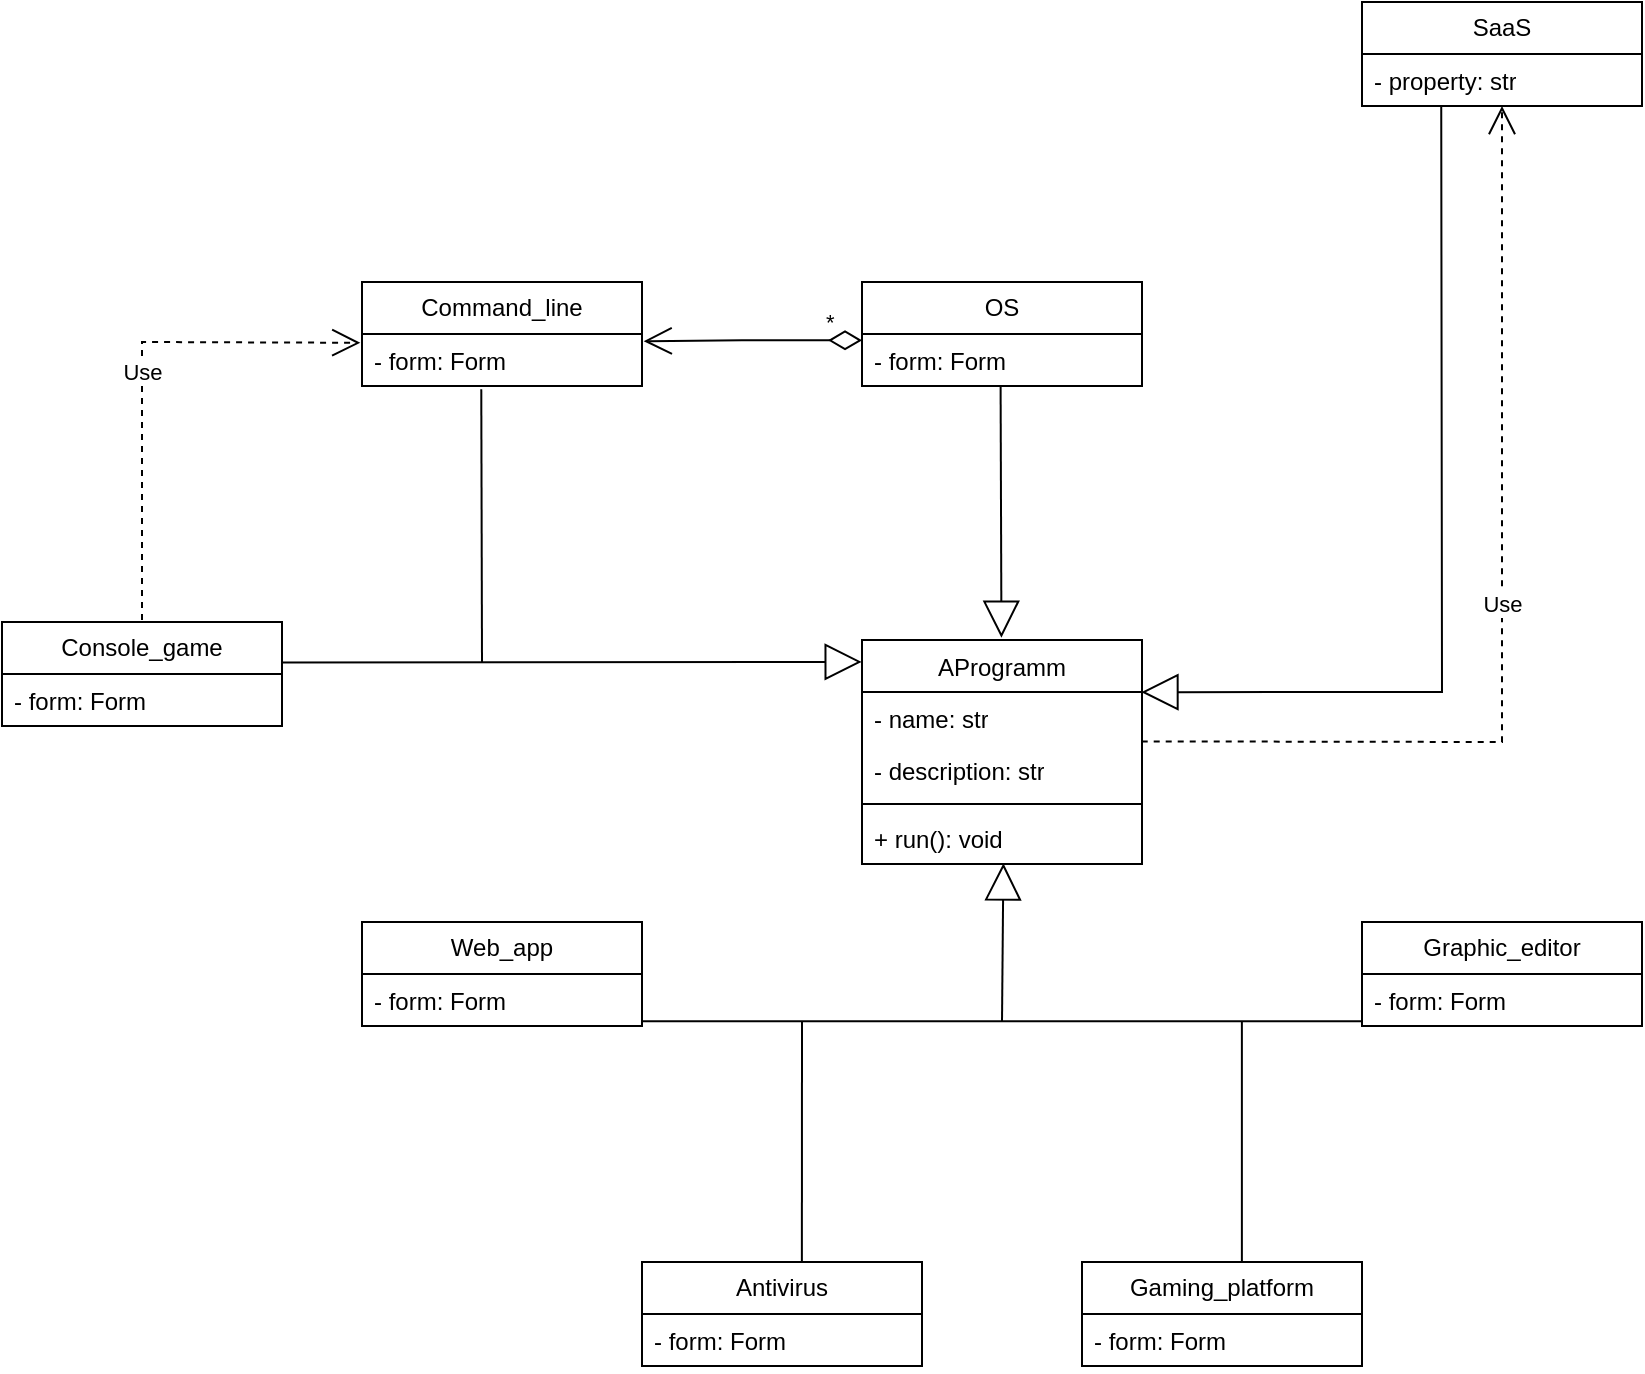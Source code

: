<mxfile version="26.0.9">
  <diagram name="Страница — 1" id="LFMK5lF8i2AvCl-elNXO">
    <mxGraphModel dx="1728" dy="1003" grid="1" gridSize="10" guides="1" tooltips="1" connect="1" arrows="1" fold="1" page="1" pageScale="1" pageWidth="827" pageHeight="1169" math="0" shadow="0">
      <root>
        <mxCell id="0" />
        <mxCell id="1" parent="0" />
        <mxCell id="0upJ6LvEVWyLVLnyJaRO-1" value="OS" style="swimlane;fontStyle=0;childLayout=stackLayout;horizontal=1;startSize=26;fillColor=none;horizontalStack=0;resizeParent=1;resizeParentMax=0;resizeLast=0;collapsible=1;marginBottom=0;whiteSpace=wrap;html=1;" parent="1" vertex="1">
          <mxGeometry x="470" y="330" width="140" height="52" as="geometry" />
        </mxCell>
        <mxCell id="0upJ6LvEVWyLVLnyJaRO-2" value="- form: Form" style="text;strokeColor=none;fillColor=none;align=left;verticalAlign=top;spacingLeft=4;spacingRight=4;overflow=hidden;rotatable=0;points=[[0,0.5],[1,0.5]];portConstraint=eastwest;whiteSpace=wrap;html=1;" parent="0upJ6LvEVWyLVLnyJaRO-1" vertex="1">
          <mxGeometry y="26" width="140" height="26" as="geometry" />
        </mxCell>
        <mxCell id="0upJ6LvEVWyLVLnyJaRO-5" value="SaaS" style="swimlane;fontStyle=0;childLayout=stackLayout;horizontal=1;startSize=26;fillColor=none;horizontalStack=0;resizeParent=1;resizeParentMax=0;resizeLast=0;collapsible=1;marginBottom=0;whiteSpace=wrap;html=1;" parent="1" vertex="1">
          <mxGeometry x="720" y="190" width="140" height="52" as="geometry" />
        </mxCell>
        <mxCell id="0upJ6LvEVWyLVLnyJaRO-6" value="- property: str" style="text;strokeColor=none;fillColor=none;align=left;verticalAlign=top;spacingLeft=4;spacingRight=4;overflow=hidden;rotatable=0;points=[[0,0.5],[1,0.5]];portConstraint=eastwest;whiteSpace=wrap;html=1;" parent="0upJ6LvEVWyLVLnyJaRO-5" vertex="1">
          <mxGeometry y="26" width="140" height="26" as="geometry" />
        </mxCell>
        <mxCell id="0upJ6LvEVWyLVLnyJaRO-17" value="Antivirus" style="swimlane;fontStyle=0;childLayout=stackLayout;horizontal=1;startSize=26;fillColor=none;horizontalStack=0;resizeParent=1;resizeParentMax=0;resizeLast=0;collapsible=1;marginBottom=0;whiteSpace=wrap;html=1;" parent="1" vertex="1">
          <mxGeometry x="360" y="820" width="140" height="52" as="geometry" />
        </mxCell>
        <mxCell id="0upJ6LvEVWyLVLnyJaRO-18" value="- form: Form" style="text;strokeColor=none;fillColor=none;align=left;verticalAlign=top;spacingLeft=4;spacingRight=4;overflow=hidden;rotatable=0;points=[[0,0.5],[1,0.5]];portConstraint=eastwest;whiteSpace=wrap;html=1;" parent="0upJ6LvEVWyLVLnyJaRO-17" vertex="1">
          <mxGeometry y="26" width="140" height="26" as="geometry" />
        </mxCell>
        <mxCell id="0upJ6LvEVWyLVLnyJaRO-21" value="Command_line" style="swimlane;fontStyle=0;childLayout=stackLayout;horizontal=1;startSize=26;fillColor=none;horizontalStack=0;resizeParent=1;resizeParentMax=0;resizeLast=0;collapsible=1;marginBottom=0;whiteSpace=wrap;html=1;" parent="1" vertex="1">
          <mxGeometry x="220" y="330" width="140" height="52" as="geometry" />
        </mxCell>
        <mxCell id="0upJ6LvEVWyLVLnyJaRO-22" value="- form: Form" style="text;strokeColor=none;fillColor=none;align=left;verticalAlign=top;spacingLeft=4;spacingRight=4;overflow=hidden;rotatable=0;points=[[0,0.5],[1,0.5]];portConstraint=eastwest;whiteSpace=wrap;html=1;" parent="0upJ6LvEVWyLVLnyJaRO-21" vertex="1">
          <mxGeometry y="26" width="140" height="26" as="geometry" />
        </mxCell>
        <mxCell id="0upJ6LvEVWyLVLnyJaRO-25" value="Graphic_editor" style="swimlane;fontStyle=0;childLayout=stackLayout;horizontal=1;startSize=26;fillColor=none;horizontalStack=0;resizeParent=1;resizeParentMax=0;resizeLast=0;collapsible=1;marginBottom=0;whiteSpace=wrap;html=1;" parent="1" vertex="1">
          <mxGeometry x="720" y="650" width="140" height="52" as="geometry" />
        </mxCell>
        <mxCell id="0upJ6LvEVWyLVLnyJaRO-26" value="- form: Form" style="text;strokeColor=none;fillColor=none;align=left;verticalAlign=top;spacingLeft=4;spacingRight=4;overflow=hidden;rotatable=0;points=[[0,0.5],[1,0.5]];portConstraint=eastwest;whiteSpace=wrap;html=1;" parent="0upJ6LvEVWyLVLnyJaRO-25" vertex="1">
          <mxGeometry y="26" width="140" height="26" as="geometry" />
        </mxCell>
        <mxCell id="0upJ6LvEVWyLVLnyJaRO-29" value="Gaming_platform" style="swimlane;fontStyle=0;childLayout=stackLayout;horizontal=1;startSize=26;fillColor=none;horizontalStack=0;resizeParent=1;resizeParentMax=0;resizeLast=0;collapsible=1;marginBottom=0;whiteSpace=wrap;html=1;" parent="1" vertex="1">
          <mxGeometry x="580" y="820" width="140" height="52" as="geometry" />
        </mxCell>
        <mxCell id="0upJ6LvEVWyLVLnyJaRO-30" value="- form: Form" style="text;strokeColor=none;fillColor=none;align=left;verticalAlign=top;spacingLeft=4;spacingRight=4;overflow=hidden;rotatable=0;points=[[0,0.5],[1,0.5]];portConstraint=eastwest;whiteSpace=wrap;html=1;" parent="0upJ6LvEVWyLVLnyJaRO-29" vertex="1">
          <mxGeometry y="26" width="140" height="26" as="geometry" />
        </mxCell>
        <mxCell id="0upJ6LvEVWyLVLnyJaRO-33" value="Web_app" style="swimlane;fontStyle=0;childLayout=stackLayout;horizontal=1;startSize=26;fillColor=none;horizontalStack=0;resizeParent=1;resizeParentMax=0;resizeLast=0;collapsible=1;marginBottom=0;whiteSpace=wrap;html=1;" parent="1" vertex="1">
          <mxGeometry x="220" y="650" width="140" height="52" as="geometry" />
        </mxCell>
        <mxCell id="0upJ6LvEVWyLVLnyJaRO-34" value="- form: Form" style="text;strokeColor=none;fillColor=none;align=left;verticalAlign=top;spacingLeft=4;spacingRight=4;overflow=hidden;rotatable=0;points=[[0,0.5],[1,0.5]];portConstraint=eastwest;whiteSpace=wrap;html=1;" parent="0upJ6LvEVWyLVLnyJaRO-33" vertex="1">
          <mxGeometry y="26" width="140" height="26" as="geometry" />
        </mxCell>
        <mxCell id="0upJ6LvEVWyLVLnyJaRO-37" value="Console_game" style="swimlane;fontStyle=0;childLayout=stackLayout;horizontal=1;startSize=26;fillColor=none;horizontalStack=0;resizeParent=1;resizeParentMax=0;resizeLast=0;collapsible=1;marginBottom=0;whiteSpace=wrap;html=1;" parent="1" vertex="1">
          <mxGeometry x="40" y="500" width="140" height="52" as="geometry" />
        </mxCell>
        <mxCell id="6XywSQ8PBVXyOiipO_Bx-16" value="- form: Form" style="text;strokeColor=none;fillColor=none;align=left;verticalAlign=top;spacingLeft=4;spacingRight=4;overflow=hidden;rotatable=0;points=[[0,0.5],[1,0.5]];portConstraint=eastwest;whiteSpace=wrap;html=1;" vertex="1" parent="0upJ6LvEVWyLVLnyJaRO-37">
          <mxGeometry y="26" width="140" height="26" as="geometry" />
        </mxCell>
        <mxCell id="0upJ6LvEVWyLVLnyJaRO-53" value="" style="endArrow=none;html=1;rounded=0;entryX=0;entryY=0.91;entryDx=0;entryDy=0;entryPerimeter=0;exitX=1;exitY=0.91;exitDx=0;exitDy=0;exitPerimeter=0;" parent="1" source="0upJ6LvEVWyLVLnyJaRO-34" target="0upJ6LvEVWyLVLnyJaRO-26" edge="1">
          <mxGeometry width="50" height="50" relative="1" as="geometry">
            <mxPoint x="370" y="700" as="sourcePoint" />
            <mxPoint x="690" y="700" as="targetPoint" />
          </mxGeometry>
        </mxCell>
        <mxCell id="0upJ6LvEVWyLVLnyJaRO-54" value="" style="endArrow=none;html=1;rounded=0;exitX=0.571;exitY=0.003;exitDx=0;exitDy=0;exitPerimeter=0;" parent="1" source="0upJ6LvEVWyLVLnyJaRO-17" edge="1">
          <mxGeometry width="50" height="50" relative="1" as="geometry">
            <mxPoint x="440" y="810" as="sourcePoint" />
            <mxPoint x="440" y="700" as="targetPoint" />
          </mxGeometry>
        </mxCell>
        <mxCell id="0upJ6LvEVWyLVLnyJaRO-56" value="" style="endArrow=none;html=1;rounded=0;exitX=0.571;exitY=0;exitDx=0;exitDy=0;exitPerimeter=0;" parent="1" source="0upJ6LvEVWyLVLnyJaRO-29" edge="1">
          <mxGeometry width="50" height="50" relative="1" as="geometry">
            <mxPoint x="661" y="810" as="sourcePoint" />
            <mxPoint x="659.94" y="700" as="targetPoint" />
          </mxGeometry>
        </mxCell>
        <mxCell id="0upJ6LvEVWyLVLnyJaRO-57" value="" style="endArrow=block;endSize=16;endFill=0;html=1;rounded=0;entryX=0.505;entryY=0.987;entryDx=0;entryDy=0;entryPerimeter=0;" parent="1" target="6XywSQ8PBVXyOiipO_Bx-7" edge="1">
          <mxGeometry width="160" relative="1" as="geometry">
            <mxPoint x="540" y="700" as="sourcePoint" />
            <mxPoint x="540.7" y="614.442" as="targetPoint" />
          </mxGeometry>
        </mxCell>
        <mxCell id="0upJ6LvEVWyLVLnyJaRO-59" value="Use" style="endArrow=open;endSize=12;dashed=1;html=1;rounded=0;exitX=0.457;exitY=-0.01;exitDx=0;exitDy=0;exitPerimeter=0;entryX=-0.006;entryY=0.169;entryDx=0;entryDy=0;entryPerimeter=0;" parent="1" target="0upJ6LvEVWyLVLnyJaRO-22" edge="1">
          <mxGeometry width="160" relative="1" as="geometry">
            <mxPoint x="110.0" y="498.96" as="sourcePoint" />
            <mxPoint x="110.02" y="390" as="targetPoint" />
            <Array as="points">
              <mxPoint x="110" y="360" />
            </Array>
          </mxGeometry>
        </mxCell>
        <mxCell id="0upJ6LvEVWyLVLnyJaRO-60" value="*" style="endArrow=open;html=1;endSize=12;startArrow=diamondThin;startSize=14;startFill=0;edgeStyle=orthogonalEdgeStyle;align=left;verticalAlign=bottom;rounded=0;exitX=0;exitY=0.121;exitDx=0;exitDy=0;exitPerimeter=0;entryX=1.006;entryY=0.138;entryDx=0;entryDy=0;entryPerimeter=0;" parent="1" target="0upJ6LvEVWyLVLnyJaRO-22" edge="1" source="0upJ6LvEVWyLVLnyJaRO-2">
          <mxGeometry x="-0.637" relative="1" as="geometry">
            <mxPoint x="470" y="390" as="sourcePoint" />
            <mxPoint x="370" y="360" as="targetPoint" />
            <mxPoint as="offset" />
            <Array as="points">
              <mxPoint x="410" y="359" />
            </Array>
          </mxGeometry>
        </mxCell>
        <mxCell id="0upJ6LvEVWyLVLnyJaRO-61" value="Use" style="endArrow=open;endSize=12;dashed=1;html=1;rounded=0;exitX=0.999;exitY=0.95;exitDx=0;exitDy=0;exitPerimeter=0;entryX=0.5;entryY=1;entryDx=0;entryDy=0;" parent="1" source="6XywSQ8PBVXyOiipO_Bx-5" target="0upJ6LvEVWyLVLnyJaRO-5" edge="1">
          <mxGeometry width="160" relative="1" as="geometry">
            <mxPoint x="609.3" y="559.66" as="sourcePoint" />
            <mxPoint x="680" y="250" as="targetPoint" />
            <Array as="points">
              <mxPoint x="790" y="560" />
            </Array>
          </mxGeometry>
        </mxCell>
        <mxCell id="6XywSQ8PBVXyOiipO_Bx-1" value="" style="endArrow=block;endSize=16;endFill=0;html=1;rounded=0;entryX=0.498;entryY=-0.01;entryDx=0;entryDy=0;entryPerimeter=0;exitX=0.495;exitY=1.004;exitDx=0;exitDy=0;exitPerimeter=0;" edge="1" parent="1" source="0upJ6LvEVWyLVLnyJaRO-2" target="6XywSQ8PBVXyOiipO_Bx-4">
          <mxGeometry width="160" relative="1" as="geometry">
            <mxPoint x="539.86" y="407.948" as="sourcePoint" />
            <mxPoint x="539.86" y="509.454" as="targetPoint" />
          </mxGeometry>
        </mxCell>
        <mxCell id="6XywSQ8PBVXyOiipO_Bx-4" value="&lt;span style=&quot;font-weight: 400;&quot;&gt;AProgramm&lt;/span&gt;" style="swimlane;fontStyle=1;align=center;verticalAlign=top;childLayout=stackLayout;horizontal=1;startSize=26;horizontalStack=0;resizeParent=1;resizeParentMax=0;resizeLast=0;collapsible=1;marginBottom=0;whiteSpace=wrap;html=1;" vertex="1" parent="1">
          <mxGeometry x="470" y="509" width="140" height="112" as="geometry" />
        </mxCell>
        <mxCell id="6XywSQ8PBVXyOiipO_Bx-5" value="- name: str" style="text;strokeColor=none;fillColor=none;align=left;verticalAlign=top;spacingLeft=4;spacingRight=4;overflow=hidden;rotatable=0;points=[[0,0.5],[1,0.5]];portConstraint=eastwest;whiteSpace=wrap;html=1;" vertex="1" parent="6XywSQ8PBVXyOiipO_Bx-4">
          <mxGeometry y="26" width="140" height="26" as="geometry" />
        </mxCell>
        <mxCell id="6XywSQ8PBVXyOiipO_Bx-8" value="- description: str" style="text;strokeColor=none;fillColor=none;align=left;verticalAlign=top;spacingLeft=4;spacingRight=4;overflow=hidden;rotatable=0;points=[[0,0.5],[1,0.5]];portConstraint=eastwest;whiteSpace=wrap;html=1;" vertex="1" parent="6XywSQ8PBVXyOiipO_Bx-4">
          <mxGeometry y="52" width="140" height="26" as="geometry" />
        </mxCell>
        <mxCell id="6XywSQ8PBVXyOiipO_Bx-6" value="" style="line;strokeWidth=1;fillColor=none;align=left;verticalAlign=middle;spacingTop=-1;spacingLeft=3;spacingRight=3;rotatable=0;labelPosition=right;points=[];portConstraint=eastwest;strokeColor=inherit;" vertex="1" parent="6XywSQ8PBVXyOiipO_Bx-4">
          <mxGeometry y="78" width="140" height="8" as="geometry" />
        </mxCell>
        <mxCell id="6XywSQ8PBVXyOiipO_Bx-7" value="+ run(): void" style="text;strokeColor=none;fillColor=none;align=left;verticalAlign=top;spacingLeft=4;spacingRight=4;overflow=hidden;rotatable=0;points=[[0,0.5],[1,0.5]];portConstraint=eastwest;whiteSpace=wrap;html=1;" vertex="1" parent="6XywSQ8PBVXyOiipO_Bx-4">
          <mxGeometry y="86" width="140" height="26" as="geometry" />
        </mxCell>
        <mxCell id="6XywSQ8PBVXyOiipO_Bx-9" value="" style="endArrow=block;endSize=16;endFill=0;html=1;rounded=0;entryX=-0.001;entryY=0.098;entryDx=0;entryDy=0;entryPerimeter=0;exitX=0.999;exitY=0.389;exitDx=0;exitDy=0;exitPerimeter=0;" edge="1" parent="1" source="0upJ6LvEVWyLVLnyJaRO-37" target="6XywSQ8PBVXyOiipO_Bx-4">
          <mxGeometry width="160" relative="1" as="geometry">
            <mxPoint x="190" y="530" as="sourcePoint" />
            <mxPoint x="321" y="525.5" as="targetPoint" />
          </mxGeometry>
        </mxCell>
        <mxCell id="6XywSQ8PBVXyOiipO_Bx-10" value="" style="endArrow=none;html=1;rounded=0;entryX=0.426;entryY=1.062;entryDx=0;entryDy=0;entryPerimeter=0;" edge="1" parent="1" target="0upJ6LvEVWyLVLnyJaRO-22">
          <mxGeometry width="50" height="50" relative="1" as="geometry">
            <mxPoint x="280" y="520" as="sourcePoint" />
            <mxPoint x="280.06" y="408" as="targetPoint" />
          </mxGeometry>
        </mxCell>
        <mxCell id="6XywSQ8PBVXyOiipO_Bx-11" value="" style="endArrow=block;endSize=16;endFill=0;html=1;rounded=0;entryX=0.998;entryY=0.004;entryDx=0;entryDy=0;entryPerimeter=0;exitX=0.283;exitY=1;exitDx=0;exitDy=0;exitPerimeter=0;" edge="1" parent="1" source="0upJ6LvEVWyLVLnyJaRO-6" target="6XywSQ8PBVXyOiipO_Bx-5">
          <mxGeometry width="160" relative="1" as="geometry">
            <mxPoint x="760" y="270" as="sourcePoint" />
            <mxPoint x="761" y="396" as="targetPoint" />
            <Array as="points">
              <mxPoint x="760" y="535" />
            </Array>
          </mxGeometry>
        </mxCell>
      </root>
    </mxGraphModel>
  </diagram>
</mxfile>
